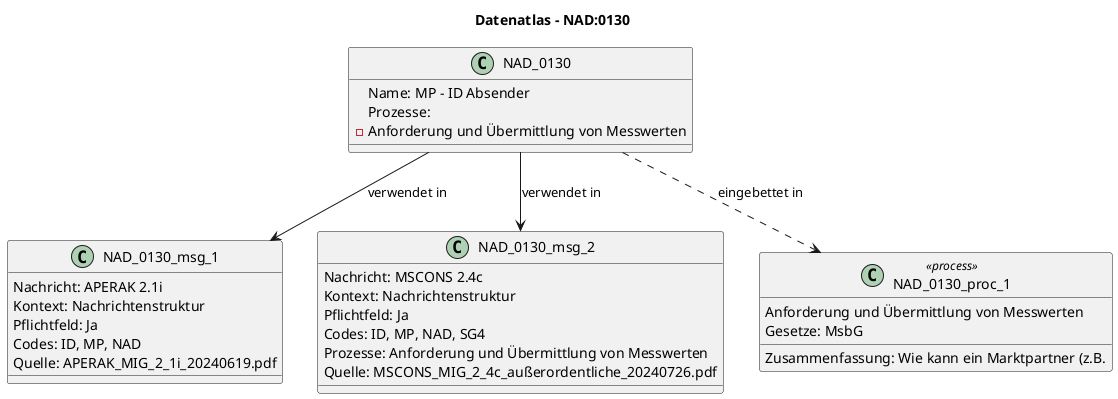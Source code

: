 @startuml
title Datenatlas – NAD:0130
class NAD_0130 {
  Name: MP - ID Absender
  Prozesse:
    - Anforderung und Übermittlung von Messwerten
}
class NAD_0130_msg_1 {
  Nachricht: APERAK 2.1i
  Kontext: Nachrichtenstruktur
  Pflichtfeld: Ja
  Codes: ID, MP, NAD
  Quelle: APERAK_MIG_2_1i_20240619.pdf
}
NAD_0130 --> NAD_0130_msg_1 : verwendet in
class NAD_0130_msg_2 {
  Nachricht: MSCONS 2.4c
  Kontext: Nachrichtenstruktur
  Pflichtfeld: Ja
  Codes: ID, MP, NAD, SG4
  Prozesse: Anforderung und Übermittlung von Messwerten
  Quelle: MSCONS_MIG_2_4c_außerordentliche_20240726.pdf
}
NAD_0130 --> NAD_0130_msg_2 : verwendet in
class NAD_0130_proc_1 <<process>> {
  Anforderung und Übermittlung von Messwerten
  Gesetze: MsbG
  Zusammenfassung: Wie kann ein Marktpartner (z.B.
}
NAD_0130 ..> NAD_0130_proc_1 : eingebettet in
@enduml